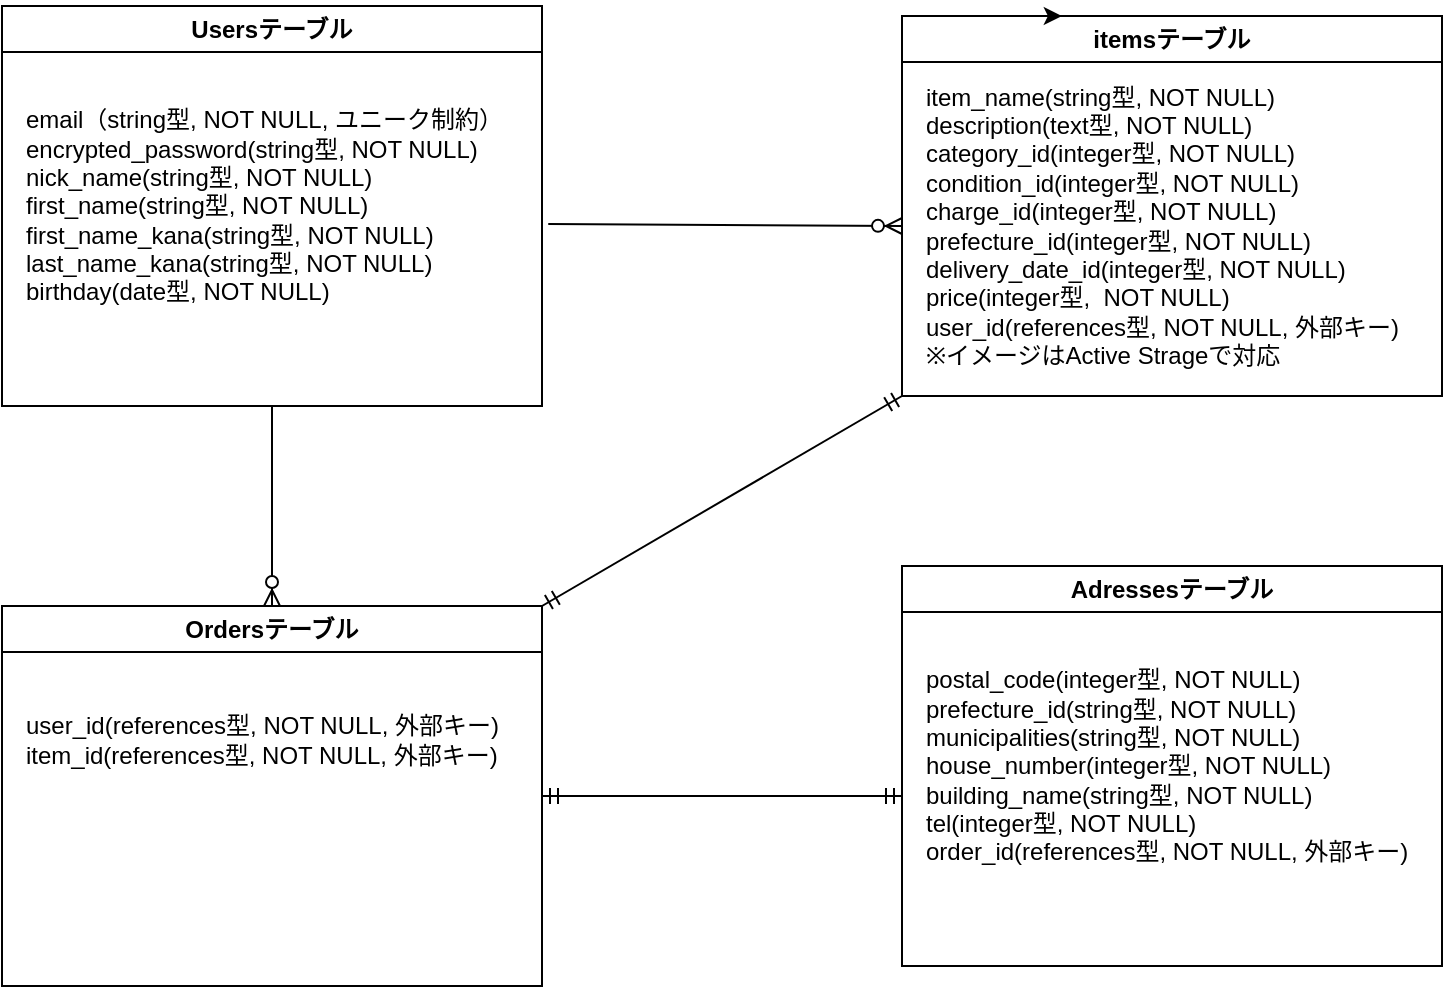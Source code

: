 <mxfile>
    <diagram id="2s_vTrPqzk0E1ofOD4oW" name="ページ1">
        <mxGraphModel dx="960" dy="629" grid="1" gridSize="10" guides="1" tooltips="1" connect="1" arrows="1" fold="1" page="1" pageScale="1" pageWidth="827" pageHeight="1169" math="0" shadow="0">
            <root>
                <mxCell id="0"/>
                <mxCell id="1" parent="0"/>
                <mxCell id="4" value="Usersテーブル" style="swimlane;whiteSpace=wrap;html=1;" parent="1" vertex="1">
                    <mxGeometry x="80" y="80" width="270" height="200" as="geometry"/>
                </mxCell>
                <mxCell id="5" value="email（string型, NOT NULL, ユニーク制約）&lt;br&gt;encrypted_password(string型, NOT NULL)&lt;br&gt;nick_name(string型, NOT NULL)&lt;br&gt;first_name(string型, NOT NULL)&lt;br&gt;first_name_kana(string型, NOT NULL)&lt;br&gt;last_name_kana(string型, NOT NULL)&lt;br&gt;birthday(date型, NOT NULL)" style="text;html=1;align=left;verticalAlign=middle;resizable=0;points=[];autosize=1;strokeColor=none;fillColor=none;" parent="4" vertex="1">
                    <mxGeometry x="10" y="45" width="260" height="110" as="geometry"/>
                </mxCell>
                <mxCell id="7" value="itemsテーブル" style="swimlane;whiteSpace=wrap;html=1;" parent="1" vertex="1">
                    <mxGeometry x="530" y="85" width="270" height="190" as="geometry"/>
                </mxCell>
                <mxCell id="8" value="item_name(string型, NOT NULL)&lt;br&gt;description(text型, NOT NULL)&lt;br&gt;category_id(integer型, NOT NULL)&lt;br&gt;condition_id(integer型, NOT NULL)&lt;br&gt;charge_id(integer型, NOT NULL)&lt;br&gt;prefecture_id(integer型, NOT NULL)&lt;br&gt;delivery_date_id(integer型, NOT NULL)&lt;br&gt;price(integer型,&amp;nbsp; NOT NULL)&lt;br&gt;user_id(references型, NOT NULL, 外部キー)&lt;br&gt;※イメージはActive Strageで対応" style="text;html=1;align=left;verticalAlign=middle;resizable=0;points=[];autosize=1;strokeColor=none;fillColor=none;" parent="7" vertex="1">
                    <mxGeometry x="10" y="25" width="260" height="160" as="geometry"/>
                </mxCell>
                <mxCell id="10" value="Adressesテーブル" style="swimlane;whiteSpace=wrap;html=1;" parent="1" vertex="1">
                    <mxGeometry x="530" y="360" width="270" height="200" as="geometry"/>
                </mxCell>
                <mxCell id="11" value="postal_code(integer型, NOT NULL)&lt;br&gt;prefecture_id(string型, NOT NULL)&lt;br&gt;municipalities(string型, NOT NULL)&lt;br&gt;house_number(integer型, NOT NULL)&lt;br&gt;building_name(string型, NOT NULL)&lt;br&gt;tel(integer型, NOT NULL)&lt;br&gt;order_id(references型, NOT NULL, 外部キー)" style="text;html=1;align=left;verticalAlign=middle;resizable=0;points=[];autosize=1;strokeColor=none;fillColor=none;" parent="10" vertex="1">
                    <mxGeometry x="10" y="45" width="260" height="110" as="geometry"/>
                </mxCell>
                <mxCell id="13" style="edgeStyle=none;html=1;exitX=0.25;exitY=0;exitDx=0;exitDy=0;entryX=0.296;entryY=0;entryDx=0;entryDy=0;entryPerimeter=0;" parent="1" source="7" target="7" edge="1">
                    <mxGeometry relative="1" as="geometry"/>
                </mxCell>
                <mxCell id="36" value="" style="fontSize=12;html=1;endArrow=ERzeroToMany;endFill=1;exitX=1.012;exitY=0.582;exitDx=0;exitDy=0;exitPerimeter=0;" parent="1" source="5" edge="1">
                    <mxGeometry width="100" height="100" relative="1" as="geometry">
                        <mxPoint x="320" y="150" as="sourcePoint"/>
                        <mxPoint x="530" y="190" as="targetPoint"/>
                    </mxGeometry>
                </mxCell>
                <mxCell id="48" value="Ordersテーブル" style="swimlane;whiteSpace=wrap;html=1;" parent="1" vertex="1">
                    <mxGeometry x="80" y="380" width="270" height="190" as="geometry"/>
                </mxCell>
                <mxCell id="50" value="&lt;br&gt;user_id(references型, NOT NULL, 外部キー)&lt;br&gt;item_id(references型, NOT NULL, 外部キー)" style="text;html=1;align=left;verticalAlign=middle;resizable=0;points=[];autosize=1;strokeColor=none;fillColor=none;" parent="48" vertex="1">
                    <mxGeometry x="10" y="30" width="260" height="60" as="geometry"/>
                </mxCell>
                <mxCell id="51" value="" style="fontSize=12;html=1;endArrow=ERmandOne;startArrow=ERmandOne;entryX=1;entryY=0.5;entryDx=0;entryDy=0;" parent="1" target="48" edge="1">
                    <mxGeometry width="100" height="100" relative="1" as="geometry">
                        <mxPoint x="530" y="475" as="sourcePoint"/>
                        <mxPoint x="282.08" y="475.04" as="targetPoint"/>
                    </mxGeometry>
                </mxCell>
                <mxCell id="54" value="" style="fontSize=12;html=1;endArrow=ERzeroToMany;endFill=1;exitX=0.5;exitY=1;exitDx=0;exitDy=0;entryX=0.5;entryY=0;entryDx=0;entryDy=0;" parent="1" source="4" target="48" edge="1">
                    <mxGeometry width="100" height="100" relative="1" as="geometry">
                        <mxPoint x="80" y="200" as="sourcePoint"/>
                        <mxPoint x="240" y="320" as="targetPoint"/>
                    </mxGeometry>
                </mxCell>
                <mxCell id="57" value="" style="fontSize=12;html=1;endArrow=ERmandOne;startArrow=ERmandOne;entryX=1;entryY=0;entryDx=0;entryDy=0;exitX=0;exitY=1;exitDx=0;exitDy=0;" edge="1" parent="1" source="7" target="48">
                    <mxGeometry width="100" height="100" relative="1" as="geometry">
                        <mxPoint x="580" y="310" as="sourcePoint"/>
                        <mxPoint x="400" y="310" as="targetPoint"/>
                    </mxGeometry>
                </mxCell>
            </root>
        </mxGraphModel>
    </diagram>
</mxfile>